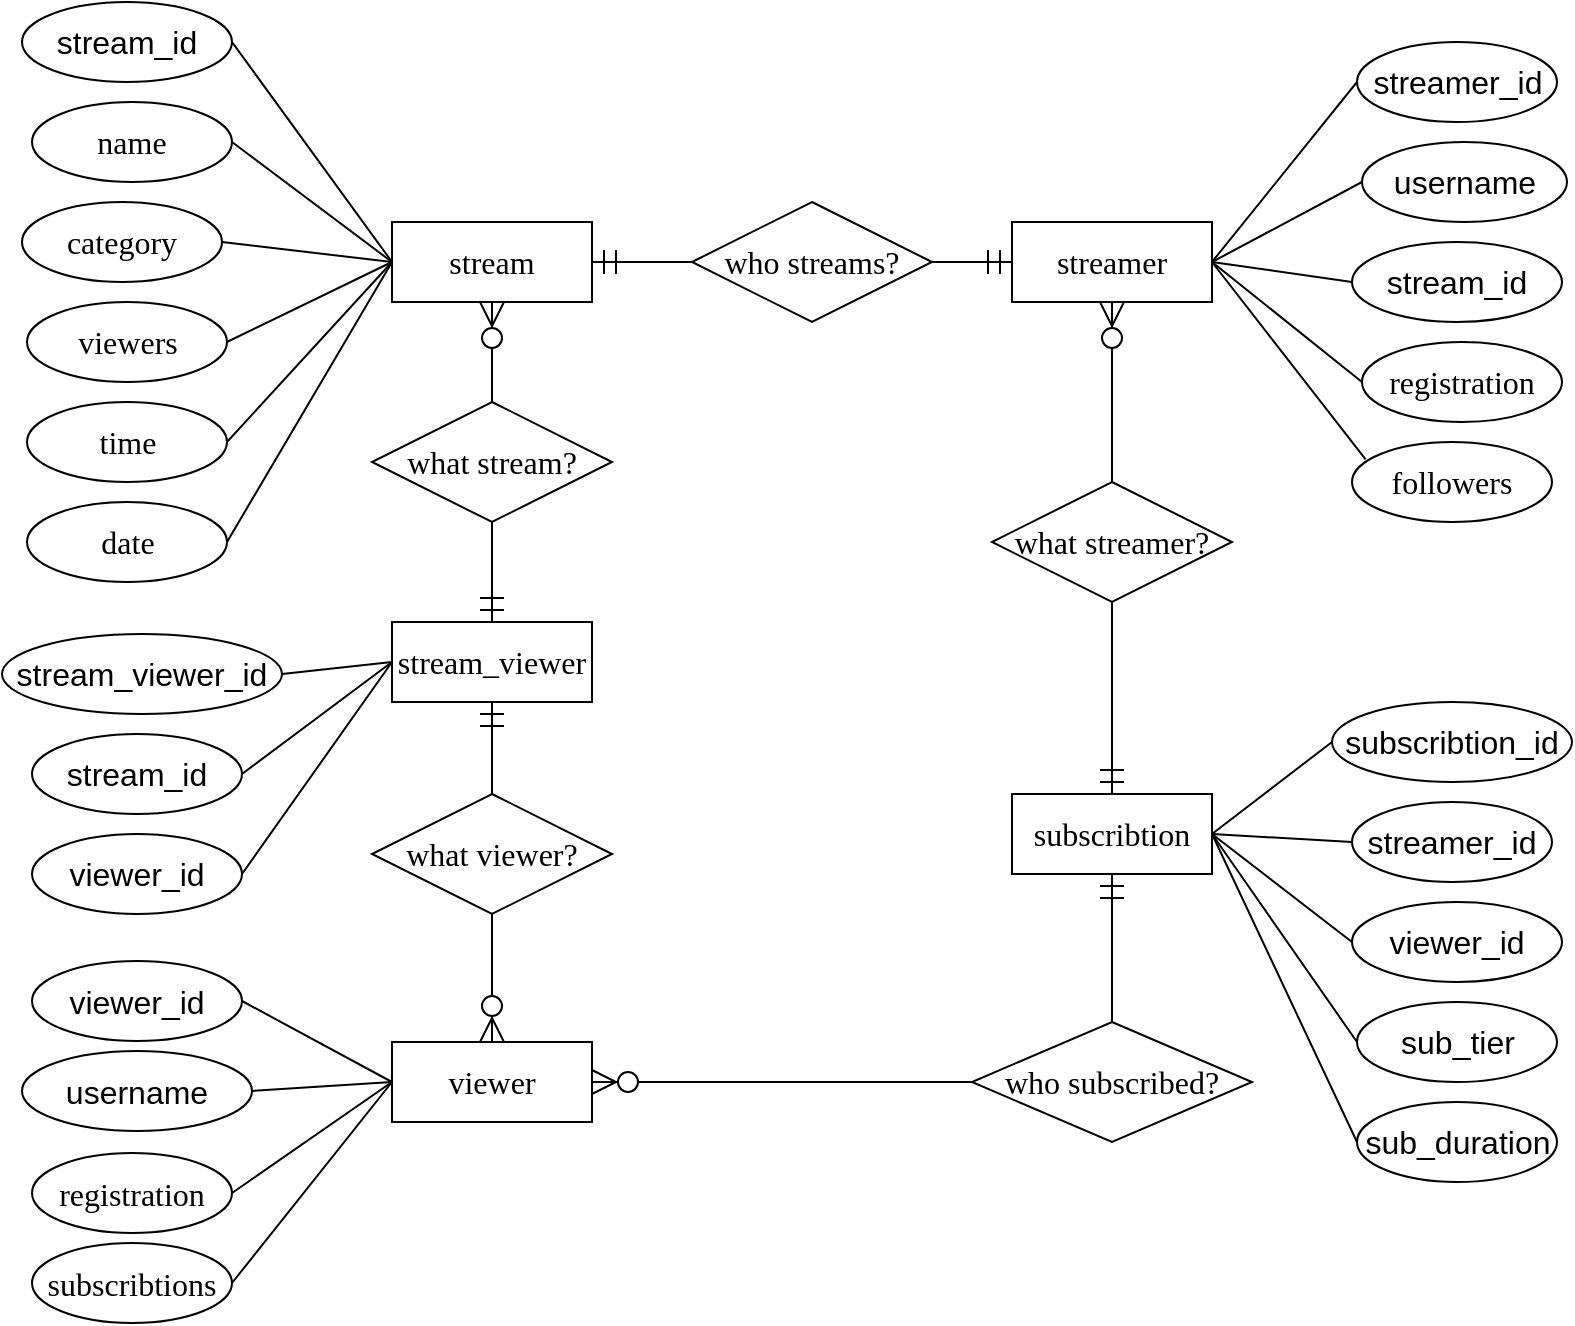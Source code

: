 <mxfile version="20.5.3" type="device"><diagram id="Pt6_5GZQ2nuK-pfj39If" name="Страница 1"><mxGraphModel dx="1553" dy="607" grid="1" gridSize="10" guides="1" tooltips="1" connect="1" arrows="1" fold="1" page="1" pageScale="1" pageWidth="1169" pageHeight="827" background="none" math="0" shadow="0"><root><mxCell id="0"/><mxCell id="1" parent="0"/><mxCell id="_CJGgJj8T17AL5LsNhGG-15" value="" style="endArrow=none;html=1;rounded=0;fontFamily=Times New Roman;fontSize=16;elbow=vertical;entryX=1;entryY=0.5;entryDx=0;entryDy=0;exitX=0;exitY=0.5;exitDx=0;exitDy=0;" parent="1" source="ww9ZiRQU5SnfR2hps5J--11" target="_CJGgJj8T17AL5LsNhGG-58" edge="1"><mxGeometry width="50" height="50" relative="1" as="geometry"><mxPoint x="690" y="40" as="sourcePoint"/><mxPoint x="670" y="110" as="targetPoint"/></mxGeometry></mxCell><mxCell id="_CJGgJj8T17AL5LsNhGG-16" value="" style="endArrow=none;html=1;rounded=0;fontFamily=Times New Roman;fontSize=16;elbow=vertical;entryX=1;entryY=0.5;entryDx=0;entryDy=0;exitX=0;exitY=0.5;exitDx=0;exitDy=0;" parent="1" source="ww9ZiRQU5SnfR2hps5J--10" target="_CJGgJj8T17AL5LsNhGG-58" edge="1"><mxGeometry width="50" height="50" relative="1" as="geometry"><mxPoint x="600" y="40" as="sourcePoint"/><mxPoint x="654" y="140" as="targetPoint"/></mxGeometry></mxCell><mxCell id="_CJGgJj8T17AL5LsNhGG-17" value="" style="endArrow=none;html=1;rounded=0;fontFamily=Times New Roman;fontSize=16;elbow=vertical;exitX=0;exitY=0.5;exitDx=0;exitDy=0;entryX=1;entryY=0.5;entryDx=0;entryDy=0;" parent="1" source="_CJGgJj8T17AL5LsNhGG-65" target="_CJGgJj8T17AL5LsNhGG-58" edge="1"><mxGeometry width="50" height="50" relative="1" as="geometry"><mxPoint x="280.0" y="60" as="sourcePoint"/><mxPoint x="620" y="170" as="targetPoint"/></mxGeometry></mxCell><mxCell id="_CJGgJj8T17AL5LsNhGG-19" value="" style="endArrow=none;html=1;rounded=0;fontFamily=Times New Roman;fontSize=16;elbow=vertical;exitX=0.068;exitY=0.218;exitDx=0;exitDy=0;entryX=1;entryY=0.5;entryDx=0;entryDy=0;exitPerimeter=0;" parent="1" source="_CJGgJj8T17AL5LsNhGG-66" target="_CJGgJj8T17AL5LsNhGG-58" edge="1"><mxGeometry width="50" height="50" relative="1" as="geometry"><mxPoint x="280.0" y="110" as="sourcePoint"/><mxPoint x="640" y="230" as="targetPoint"/></mxGeometry></mxCell><mxCell id="_CJGgJj8T17AL5LsNhGG-27" value="" style="endArrow=none;html=1;rounded=0;fontFamily=Times New Roman;fontSize=16;elbow=vertical;exitX=0;exitY=0.5;exitDx=0;exitDy=0;entryX=1;entryY=0.5;entryDx=0;entryDy=0;" parent="1" source="_CJGgJj8T17AL5LsNhGG-59" target="ww9ZiRQU5SnfR2hps5J--7" edge="1"><mxGeometry width="50" height="50" relative="1" as="geometry"><mxPoint x="220" y="130" as="sourcePoint"/><mxPoint x="240" y="60" as="targetPoint"/></mxGeometry></mxCell><mxCell id="_CJGgJj8T17AL5LsNhGG-28" value="" style="endArrow=none;html=1;rounded=0;fontFamily=Times New Roman;fontSize=16;elbow=vertical;entryX=1;entryY=0.5;entryDx=0;entryDy=0;exitX=0;exitY=0.5;exitDx=0;exitDy=0;" parent="1" source="_CJGgJj8T17AL5LsNhGG-59" target="_CJGgJj8T17AL5LsNhGG-69" edge="1"><mxGeometry width="50" height="50" relative="1" as="geometry"><mxPoint x="220" y="130" as="sourcePoint"/><mxPoint x="360.0" y="80" as="targetPoint"/></mxGeometry></mxCell><mxCell id="_CJGgJj8T17AL5LsNhGG-30" value="" style="endArrow=none;html=1;rounded=0;fontFamily=Times New Roman;fontSize=16;elbow=vertical;entryX=1;entryY=0.5;entryDx=0;entryDy=0;exitX=0;exitY=0.5;exitDx=0;exitDy=0;" parent="1" source="_CJGgJj8T17AL5LsNhGG-59" target="_CJGgJj8T17AL5LsNhGG-72" edge="1"><mxGeometry width="50" height="50" relative="1" as="geometry"><mxPoint x="220" y="130" as="sourcePoint"/><mxPoint x="360.0" y="180" as="targetPoint"/></mxGeometry></mxCell><mxCell id="_CJGgJj8T17AL5LsNhGG-31" value="" style="endArrow=none;html=1;rounded=0;fontFamily=Times New Roman;fontSize=16;elbow=vertical;entryX=1;entryY=0.5;entryDx=0;entryDy=0;exitX=0;exitY=0.5;exitDx=0;exitDy=0;" parent="1" source="_CJGgJj8T17AL5LsNhGG-59" target="_CJGgJj8T17AL5LsNhGG-71" edge="1"><mxGeometry width="50" height="50" relative="1" as="geometry"><mxPoint x="220" y="130" as="sourcePoint"/><mxPoint x="360.0" y="230" as="targetPoint"/></mxGeometry></mxCell><mxCell id="_CJGgJj8T17AL5LsNhGG-32" value="" style="endArrow=none;html=1;rounded=0;fontFamily=Times New Roman;fontSize=16;elbow=vertical;entryX=1;entryY=0.5;entryDx=0;entryDy=0;exitX=0;exitY=0.5;exitDx=0;exitDy=0;" parent="1" source="_CJGgJj8T17AL5LsNhGG-59" target="_CJGgJj8T17AL5LsNhGG-73" edge="1"><mxGeometry width="50" height="50" relative="1" as="geometry"><mxPoint x="220" y="130" as="sourcePoint"/><mxPoint x="360" y="275" as="targetPoint"/></mxGeometry></mxCell><mxCell id="_CJGgJj8T17AL5LsNhGG-38" value="" style="endArrow=none;html=1;rounded=0;fontFamily=Times New Roman;fontSize=16;elbow=vertical;exitX=0;exitY=0.5;exitDx=0;exitDy=0;entryX=1;entryY=0.5;entryDx=0;entryDy=0;" parent="1" source="_CJGgJj8T17AL5LsNhGG-61" target="ww9ZiRQU5SnfR2hps5J--8" edge="1"><mxGeometry width="50" height="50" relative="1" as="geometry"><mxPoint x="-172.5" y="410" as="sourcePoint"/><mxPoint x="190" y="500" as="targetPoint"/></mxGeometry></mxCell><mxCell id="_CJGgJj8T17AL5LsNhGG-40" value="" style="endArrow=none;html=1;rounded=0;fontFamily=Times New Roman;fontSize=16;elbow=vertical;entryX=1;entryY=0.5;entryDx=0;entryDy=0;exitX=0;exitY=0.5;exitDx=0;exitDy=0;" parent="1" source="_CJGgJj8T17AL5LsNhGG-61" target="ww9ZiRQU5SnfR2hps5J--9" edge="1"><mxGeometry width="50" height="50" relative="1" as="geometry"><mxPoint x="87.5" y="360" as="sourcePoint"/><mxPoint x="-42.5" y="325" as="targetPoint"/></mxGeometry></mxCell><mxCell id="_CJGgJj8T17AL5LsNhGG-41" value="" style="endArrow=none;html=1;rounded=0;fontFamily=Times New Roman;fontSize=16;elbow=vertical;exitX=1;exitY=0.5;exitDx=0;exitDy=0;entryX=0;entryY=0.5;entryDx=0;entryDy=0;" parent="1" source="_CJGgJj8T17AL5LsNhGG-85" target="_CJGgJj8T17AL5LsNhGG-61" edge="1"><mxGeometry width="50" height="50" relative="1" as="geometry"><mxPoint x="43.5" y="590.0" as="sourcePoint"/><mxPoint x="237.5" y="630" as="targetPoint"/></mxGeometry></mxCell><mxCell id="_CJGgJj8T17AL5LsNhGG-58" value="streamer" style="whiteSpace=wrap;html=1;align=center;fontFamily=Times New Roman;fontSize=16;fillColor=default;" parent="1" vertex="1"><mxGeometry x="530" y="150" width="100" height="40" as="geometry"/></mxCell><mxCell id="_CJGgJj8T17AL5LsNhGG-59" value="stream" style="whiteSpace=wrap;html=1;align=center;fontFamily=Times New Roman;fontSize=16;fillColor=default;" parent="1" vertex="1"><mxGeometry x="220" y="150" width="100" height="40" as="geometry"/></mxCell><mxCell id="_CJGgJj8T17AL5LsNhGG-61" value="viewer" style="whiteSpace=wrap;html=1;align=center;fontFamily=Times New Roman;fontSize=16;fillColor=default;" parent="1" vertex="1"><mxGeometry x="220" y="560" width="100" height="40" as="geometry"/></mxCell><mxCell id="_CJGgJj8T17AL5LsNhGG-65" value="registration" style="ellipse;whiteSpace=wrap;html=1;align=center;fontFamily=Times New Roman;fontSize=16;fillColor=default;" parent="1" vertex="1"><mxGeometry x="705" y="210" width="100" height="40" as="geometry"/></mxCell><mxCell id="_CJGgJj8T17AL5LsNhGG-66" value="followers" style="ellipse;whiteSpace=wrap;html=1;align=center;fontFamily=Times New Roman;fontSize=16;fillColor=default;" parent="1" vertex="1"><mxGeometry x="700" y="260" width="100" height="40" as="geometry"/></mxCell><mxCell id="_CJGgJj8T17AL5LsNhGG-69" value="name" style="ellipse;whiteSpace=wrap;html=1;align=center;fontFamily=Times New Roman;fontSize=16;fillColor=default;" parent="1" vertex="1"><mxGeometry x="40" y="90" width="100" height="40" as="geometry"/></mxCell><mxCell id="_CJGgJj8T17AL5LsNhGG-71" value="time" style="ellipse;whiteSpace=wrap;html=1;align=center;fontFamily=Times New Roman;fontSize=16;fillColor=default;" parent="1" vertex="1"><mxGeometry x="37.5" y="240" width="100" height="40" as="geometry"/></mxCell><mxCell id="_CJGgJj8T17AL5LsNhGG-72" value="viewers" style="ellipse;whiteSpace=wrap;html=1;align=center;fontFamily=Times New Roman;fontSize=16;fillColor=default;" parent="1" vertex="1"><mxGeometry x="37.5" y="190" width="100" height="40" as="geometry"/></mxCell><mxCell id="_CJGgJj8T17AL5LsNhGG-73" value="date" style="ellipse;whiteSpace=wrap;html=1;align=center;fontFamily=Times New Roman;fontSize=16;fillColor=default;" parent="1" vertex="1"><mxGeometry x="37.5" y="290" width="100" height="40" as="geometry"/></mxCell><mxCell id="_CJGgJj8T17AL5LsNhGG-84" value="subscribtions" style="ellipse;whiteSpace=wrap;html=1;align=center;fontFamily=Times New Roman;fontSize=16;fillColor=default;" parent="1" vertex="1"><mxGeometry x="40" y="660.5" width="100" height="40" as="geometry"/></mxCell><mxCell id="_CJGgJj8T17AL5LsNhGG-85" value="registration" style="ellipse;whiteSpace=wrap;html=1;align=center;fontFamily=Times New Roman;fontSize=16;fillColor=default;" parent="1" vertex="1"><mxGeometry x="40" y="615.5" width="100" height="40" as="geometry"/></mxCell><mxCell id="_CJGgJj8T17AL5LsNhGG-88" value="who streams?" style="shape=rhombus;perimeter=rhombusPerimeter;whiteSpace=wrap;html=1;align=center;fontFamily=Times New Roman;fontSize=16;fillColor=default;" parent="1" vertex="1"><mxGeometry x="370" y="140" width="120" height="60" as="geometry"/></mxCell><mxCell id="YLVkYiZ7L7eh6CUHWmmn-12" value="" style="fontSize=16;html=1;endArrow=ERzeroToMany;endFill=1;rounded=0;strokeWidth=1;endSize=10;entryX=0.5;entryY=1;entryDx=0;entryDy=0;exitX=0.5;exitY=0;exitDx=0;exitDy=0;fontFamily=Times New Roman;" parent="1" source="p2rYPXByEoHl2JOmk0xk-30" target="_CJGgJj8T17AL5LsNhGG-58" edge="1"><mxGeometry width="100" height="100" relative="1" as="geometry"><mxPoint x="580" y="260" as="sourcePoint"/><mxPoint x="693.5" y="414" as="targetPoint"/></mxGeometry></mxCell><mxCell id="YLVkYiZ7L7eh6CUHWmmn-16" value="" style="edgeStyle=entityRelationEdgeStyle;fontSize=16;html=1;endArrow=ERmandOne;rounded=0;strokeWidth=1;endSize=10;entryX=0;entryY=0.5;entryDx=0;entryDy=0;exitX=1;exitY=0.5;exitDx=0;exitDy=0;fontFamily=Times New Roman;" parent="1" source="_CJGgJj8T17AL5LsNhGG-88" target="_CJGgJj8T17AL5LsNhGG-58" edge="1"><mxGeometry width="100" height="100" relative="1" as="geometry"><mxPoint x="370" y="370" as="sourcePoint"/><mxPoint x="470" y="270" as="targetPoint"/></mxGeometry></mxCell><mxCell id="YLVkYiZ7L7eh6CUHWmmn-17" value="" style="edgeStyle=entityRelationEdgeStyle;fontSize=16;html=1;endArrow=ERmandOne;rounded=0;strokeWidth=1;endSize=10;entryX=1;entryY=0.5;entryDx=0;entryDy=0;exitX=0;exitY=0.5;exitDx=0;exitDy=0;fontFamily=Times New Roman;" parent="1" source="_CJGgJj8T17AL5LsNhGG-88" target="_CJGgJj8T17AL5LsNhGG-59" edge="1"><mxGeometry width="100" height="100" relative="1" as="geometry"><mxPoint x="370" y="250" as="sourcePoint"/><mxPoint x="390" y="270" as="targetPoint"/></mxGeometry></mxCell><mxCell id="ww9ZiRQU5SnfR2hps5J--7" value="stream_id" style="ellipse;whiteSpace=wrap;html=1;align=center;fontSize=16;" parent="1" vertex="1"><mxGeometry x="35" y="40" width="105" height="40" as="geometry"/></mxCell><mxCell id="ww9ZiRQU5SnfR2hps5J--8" value="viewer_id" style="ellipse;whiteSpace=wrap;html=1;align=center;fontSize=16;" parent="1" vertex="1"><mxGeometry x="40" y="519.5" width="105" height="40" as="geometry"/></mxCell><mxCell id="ww9ZiRQU5SnfR2hps5J--9" value="username" style="ellipse;whiteSpace=wrap;html=1;align=center;fontSize=16;" parent="1" vertex="1"><mxGeometry x="35" y="564.5" width="115" height="40" as="geometry"/></mxCell><mxCell id="ww9ZiRQU5SnfR2hps5J--10" value="username" style="ellipse;whiteSpace=wrap;html=1;align=center;fontSize=16;" parent="1" vertex="1"><mxGeometry x="705" y="110" width="102.5" height="40" as="geometry"/></mxCell><mxCell id="ww9ZiRQU5SnfR2hps5J--11" value="streamer_id" style="ellipse;whiteSpace=wrap;html=1;align=center;fontSize=16;" parent="1" vertex="1"><mxGeometry x="702.5" y="60" width="100" height="40" as="geometry"/></mxCell><mxCell id="RE8-Ccl7JYHWGB4JQRQj-1" value="" style="endArrow=none;html=1;rounded=0;fontFamily=Times New Roman;fontSize=16;elbow=vertical;exitX=1;exitY=0.5;exitDx=0;exitDy=0;entryX=0;entryY=0.5;entryDx=0;entryDy=0;" parent="1" source="_CJGgJj8T17AL5LsNhGG-84" target="_CJGgJj8T17AL5LsNhGG-61" edge="1"><mxGeometry width="50" height="50" relative="1" as="geometry"><mxPoint x="40" y="475" as="sourcePoint"/><mxPoint x="422.5" y="455" as="targetPoint"/></mxGeometry></mxCell><mxCell id="p2rYPXByEoHl2JOmk0xk-1" value="" style="fontSize=16;html=1;endArrow=ERzeroToMany;endFill=1;rounded=0;strokeWidth=1;endSize=10;entryX=0.5;entryY=1;entryDx=0;entryDy=0;fontFamily=Times New Roman;exitX=0.5;exitY=0;exitDx=0;exitDy=0;" parent="1" source="p2rYPXByEoHl2JOmk0xk-22" target="_CJGgJj8T17AL5LsNhGG-59" edge="1"><mxGeometry width="100" height="100" relative="1" as="geometry"><mxPoint x="270" y="260" as="sourcePoint"/><mxPoint x="340" y="240" as="targetPoint"/></mxGeometry></mxCell><mxCell id="p2rYPXByEoHl2JOmk0xk-2" value="stream_id" style="ellipse;whiteSpace=wrap;html=1;align=center;fontSize=16;" parent="1" vertex="1"><mxGeometry x="700" y="160" width="105" height="40" as="geometry"/></mxCell><mxCell id="p2rYPXByEoHl2JOmk0xk-3" value="" style="endArrow=none;html=1;rounded=0;fontFamily=Times New Roman;fontSize=16;elbow=vertical;entryX=1;entryY=0.5;entryDx=0;entryDy=0;exitX=0;exitY=0.5;exitDx=0;exitDy=0;" parent="1" source="p2rYPXByEoHl2JOmk0xk-2" target="_CJGgJj8T17AL5LsNhGG-58" edge="1"><mxGeometry width="50" height="50" relative="1" as="geometry"><mxPoint x="755.535" y="52" as="sourcePoint"/><mxPoint x="640" y="180" as="targetPoint"/></mxGeometry></mxCell><mxCell id="p2rYPXByEoHl2JOmk0xk-4" value="subscribtion" style="whiteSpace=wrap;html=1;align=center;fontFamily=Times New Roman;fontSize=16;fillColor=default;" parent="1" vertex="1"><mxGeometry x="530" y="436" width="100" height="40" as="geometry"/></mxCell><mxCell id="p2rYPXByEoHl2JOmk0xk-5" value="subscribtion_id" style="ellipse;whiteSpace=wrap;html=1;align=center;fontSize=16;" parent="1" vertex="1"><mxGeometry x="690" y="390" width="120" height="40" as="geometry"/></mxCell><mxCell id="p2rYPXByEoHl2JOmk0xk-6" value="streamer_id" style="ellipse;whiteSpace=wrap;html=1;align=center;fontSize=16;" parent="1" vertex="1"><mxGeometry x="700" y="440" width="100" height="40" as="geometry"/></mxCell><mxCell id="p2rYPXByEoHl2JOmk0xk-7" value="viewer_id" style="ellipse;whiteSpace=wrap;html=1;align=center;fontSize=16;" parent="1" vertex="1"><mxGeometry x="700" y="490" width="105" height="40" as="geometry"/></mxCell><mxCell id="p2rYPXByEoHl2JOmk0xk-8" value="sub_tier" style="ellipse;whiteSpace=wrap;html=1;align=center;fontSize=16;" parent="1" vertex="1"><mxGeometry x="702.5" y="540" width="100" height="40" as="geometry"/></mxCell><mxCell id="p2rYPXByEoHl2JOmk0xk-9" value="sub_duration" style="ellipse;whiteSpace=wrap;html=1;align=center;fontSize=16;" parent="1" vertex="1"><mxGeometry x="702.5" y="590" width="100" height="40" as="geometry"/></mxCell><mxCell id="p2rYPXByEoHl2JOmk0xk-10" value="" style="endArrow=none;html=1;rounded=0;fontFamily=Times New Roman;fontSize=16;elbow=vertical;entryX=0;entryY=0.5;entryDx=0;entryDy=0;exitX=1;exitY=0.5;exitDx=0;exitDy=0;" parent="1" source="p2rYPXByEoHl2JOmk0xk-4" target="p2rYPXByEoHl2JOmk0xk-5" edge="1"><mxGeometry width="50" height="50" relative="1" as="geometry"><mxPoint x="570" y="506" as="sourcePoint"/><mxPoint x="667.475" y="474" as="targetPoint"/></mxGeometry></mxCell><mxCell id="p2rYPXByEoHl2JOmk0xk-11" value="" style="endArrow=none;html=1;rounded=0;fontFamily=Times New Roman;fontSize=16;elbow=vertical;entryX=0;entryY=0.5;entryDx=0;entryDy=0;exitX=1;exitY=0.5;exitDx=0;exitDy=0;" parent="1" source="p2rYPXByEoHl2JOmk0xk-4" target="p2rYPXByEoHl2JOmk0xk-6" edge="1"><mxGeometry width="50" height="50" relative="1" as="geometry"><mxPoint x="620" y="370" as="sourcePoint"/><mxPoint x="710" y="300" as="targetPoint"/></mxGeometry></mxCell><mxCell id="p2rYPXByEoHl2JOmk0xk-12" value="" style="endArrow=none;html=1;rounded=0;fontFamily=Times New Roman;fontSize=16;elbow=vertical;entryX=0;entryY=0.5;entryDx=0;entryDy=0;exitX=1;exitY=0.5;exitDx=0;exitDy=0;" parent="1" source="p2rYPXByEoHl2JOmk0xk-4" target="p2rYPXByEoHl2JOmk0xk-7" edge="1"><mxGeometry width="50" height="50" relative="1" as="geometry"><mxPoint x="600" y="420" as="sourcePoint"/><mxPoint x="690" y="400" as="targetPoint"/></mxGeometry></mxCell><mxCell id="p2rYPXByEoHl2JOmk0xk-13" value="" style="endArrow=none;html=1;rounded=0;fontFamily=Times New Roman;fontSize=16;elbow=vertical;entryX=0;entryY=0.5;entryDx=0;entryDy=0;exitX=1;exitY=0.5;exitDx=0;exitDy=0;" parent="1" source="p2rYPXByEoHl2JOmk0xk-4" target="p2rYPXByEoHl2JOmk0xk-8" edge="1"><mxGeometry width="50" height="50" relative="1" as="geometry"><mxPoint x="620" y="370" as="sourcePoint"/><mxPoint x="710" y="400" as="targetPoint"/></mxGeometry></mxCell><mxCell id="p2rYPXByEoHl2JOmk0xk-14" value="" style="endArrow=none;html=1;rounded=0;fontFamily=Times New Roman;fontSize=16;elbow=vertical;entryX=0;entryY=0.5;entryDx=0;entryDy=0;exitX=1;exitY=0.5;exitDx=0;exitDy=0;" parent="1" source="p2rYPXByEoHl2JOmk0xk-4" target="p2rYPXByEoHl2JOmk0xk-9" edge="1"><mxGeometry width="50" height="50" relative="1" as="geometry"><mxPoint x="620" y="370" as="sourcePoint"/><mxPoint x="712.5" y="450" as="targetPoint"/></mxGeometry></mxCell><mxCell id="p2rYPXByEoHl2JOmk0xk-15" value="stream_viewer" style="whiteSpace=wrap;html=1;align=center;fontFamily=Times New Roman;fontSize=16;fillColor=default;" parent="1" vertex="1"><mxGeometry x="220" y="350" width="100" height="40" as="geometry"/></mxCell><mxCell id="p2rYPXByEoHl2JOmk0xk-16" value="stream_viewer_id" style="ellipse;whiteSpace=wrap;html=1;align=center;fontSize=16;" parent="1" vertex="1"><mxGeometry x="25" y="356" width="140" height="40" as="geometry"/></mxCell><mxCell id="p2rYPXByEoHl2JOmk0xk-17" value="stream_id" style="ellipse;whiteSpace=wrap;html=1;align=center;fontSize=16;" parent="1" vertex="1"><mxGeometry x="40" y="406" width="105" height="40" as="geometry"/></mxCell><mxCell id="p2rYPXByEoHl2JOmk0xk-18" value="viewer_id" style="ellipse;whiteSpace=wrap;html=1;align=center;fontSize=16;" parent="1" vertex="1"><mxGeometry x="40" y="456" width="105" height="40" as="geometry"/></mxCell><mxCell id="p2rYPXByEoHl2JOmk0xk-19" value="" style="endArrow=none;html=1;rounded=0;fontFamily=Times New Roman;fontSize=16;elbow=vertical;entryX=1;entryY=0.5;entryDx=0;entryDy=0;exitX=0;exitY=0.5;exitDx=0;exitDy=0;" parent="1" source="p2rYPXByEoHl2JOmk0xk-15" target="p2rYPXByEoHl2JOmk0xk-16" edge="1"><mxGeometry width="50" height="50" relative="1" as="geometry"><mxPoint x="580" y="370" as="sourcePoint"/><mxPoint x="660" y="260" as="targetPoint"/></mxGeometry></mxCell><mxCell id="p2rYPXByEoHl2JOmk0xk-20" value="" style="endArrow=none;html=1;rounded=0;fontFamily=Times New Roman;fontSize=16;elbow=vertical;entryX=1;entryY=0.5;entryDx=0;entryDy=0;exitX=0;exitY=0.5;exitDx=0;exitDy=0;" parent="1" source="p2rYPXByEoHl2JOmk0xk-15" target="p2rYPXByEoHl2JOmk0xk-17" edge="1"><mxGeometry width="50" height="50" relative="1" as="geometry"><mxPoint x="230" y="430" as="sourcePoint"/><mxPoint x="175" y="360" as="targetPoint"/></mxGeometry></mxCell><mxCell id="p2rYPXByEoHl2JOmk0xk-21" value="" style="endArrow=none;html=1;rounded=0;fontFamily=Times New Roman;fontSize=16;elbow=vertical;entryX=1;entryY=0.5;entryDx=0;entryDy=0;exitX=0;exitY=0.5;exitDx=0;exitDy=0;" parent="1" source="p2rYPXByEoHl2JOmk0xk-15" target="p2rYPXByEoHl2JOmk0xk-18" edge="1"><mxGeometry width="50" height="50" relative="1" as="geometry"><mxPoint x="210" y="430" as="sourcePoint"/><mxPoint x="165" y="440" as="targetPoint"/></mxGeometry></mxCell><mxCell id="p2rYPXByEoHl2JOmk0xk-22" value="what stream?" style="shape=rhombus;perimeter=rhombusPerimeter;whiteSpace=wrap;html=1;align=center;fontFamily=Times New Roman;fontSize=16;fillColor=default;" parent="1" vertex="1"><mxGeometry x="210" y="240" width="120" height="60" as="geometry"/></mxCell><mxCell id="p2rYPXByEoHl2JOmk0xk-28" value="what viewer?" style="shape=rhombus;perimeter=rhombusPerimeter;whiteSpace=wrap;html=1;align=center;fontFamily=Times New Roman;fontSize=16;fillColor=default;" parent="1" vertex="1"><mxGeometry x="210" y="436" width="120" height="60" as="geometry"/></mxCell><mxCell id="p2rYPXByEoHl2JOmk0xk-29" value="who subscribed?" style="shape=rhombus;perimeter=rhombusPerimeter;whiteSpace=wrap;html=1;align=center;fontFamily=Times New Roman;fontSize=16;fillColor=default;" parent="1" vertex="1"><mxGeometry x="510" y="550" width="140" height="60" as="geometry"/></mxCell><mxCell id="p2rYPXByEoHl2JOmk0xk-30" value="what streamer?" style="shape=rhombus;perimeter=rhombusPerimeter;whiteSpace=wrap;html=1;align=center;fontFamily=Times New Roman;fontSize=16;fillColor=default;" parent="1" vertex="1"><mxGeometry x="520" y="280" width="120" height="60" as="geometry"/></mxCell><mxCell id="p2rYPXByEoHl2JOmk0xk-31" value="" style="fontSize=16;html=1;endArrow=ERzeroToMany;endFill=1;rounded=0;strokeWidth=1;endSize=10;entryX=1;entryY=0.5;entryDx=0;entryDy=0;exitX=0;exitY=0.5;exitDx=0;exitDy=0;fontFamily=Times New Roman;" parent="1" source="p2rYPXByEoHl2JOmk0xk-29" target="_CJGgJj8T17AL5LsNhGG-61" edge="1"><mxGeometry width="100" height="100" relative="1" as="geometry"><mxPoint x="510" y="555" as="sourcePoint"/><mxPoint x="510" y="485" as="targetPoint"/></mxGeometry></mxCell><mxCell id="p2rYPXByEoHl2JOmk0xk-32" value="" style="fontSize=16;html=1;endArrow=ERzeroToMany;endFill=1;rounded=0;strokeWidth=1;endSize=10;entryX=0.5;entryY=0;entryDx=0;entryDy=0;exitX=0.5;exitY=1;exitDx=0;exitDy=0;fontFamily=Times New Roman;" parent="1" source="p2rYPXByEoHl2JOmk0xk-28" target="_CJGgJj8T17AL5LsNhGG-61" edge="1"><mxGeometry width="100" height="100" relative="1" as="geometry"><mxPoint x="510" y="590" as="sourcePoint"/><mxPoint x="330" y="590" as="targetPoint"/></mxGeometry></mxCell><mxCell id="p2rYPXByEoHl2JOmk0xk-39" value="" style="fontSize=12;html=1;endArrow=ERmandOne;rounded=0;endSize=10;exitX=0.5;exitY=0;exitDx=0;exitDy=0;entryX=0.5;entryY=1;entryDx=0;entryDy=0;" parent="1" source="p2rYPXByEoHl2JOmk0xk-28" target="p2rYPXByEoHl2JOmk0xk-15" edge="1"><mxGeometry width="100" height="100" relative="1" as="geometry"><mxPoint x="390" y="430" as="sourcePoint"/><mxPoint x="490" y="330" as="targetPoint"/></mxGeometry></mxCell><mxCell id="p2rYPXByEoHl2JOmk0xk-40" value="" style="fontSize=12;html=1;endArrow=ERmandOne;rounded=0;endSize=10;entryX=0.5;entryY=0;entryDx=0;entryDy=0;exitX=0.5;exitY=1;exitDx=0;exitDy=0;" parent="1" source="p2rYPXByEoHl2JOmk0xk-30" target="p2rYPXByEoHl2JOmk0xk-4" edge="1"><mxGeometry width="100" height="100" relative="1" as="geometry"><mxPoint x="350" y="330" as="sourcePoint"/><mxPoint x="520" y="350" as="targetPoint"/></mxGeometry></mxCell><mxCell id="p2rYPXByEoHl2JOmk0xk-41" value="" style="fontSize=12;html=1;endArrow=ERmandOne;rounded=0;endSize=10;entryX=0.5;entryY=0;entryDx=0;entryDy=0;exitX=0.5;exitY=1;exitDx=0;exitDy=0;" parent="1" source="p2rYPXByEoHl2JOmk0xk-22" target="p2rYPXByEoHl2JOmk0xk-15" edge="1"><mxGeometry width="100" height="100" relative="1" as="geometry"><mxPoint x="495" y="506" as="sourcePoint"/><mxPoint x="595" y="406" as="targetPoint"/></mxGeometry></mxCell><mxCell id="p2rYPXByEoHl2JOmk0xk-42" value="" style="fontSize=12;html=1;endArrow=ERmandOne;rounded=0;endSize=10;entryX=0.5;entryY=1;entryDx=0;entryDy=0;exitX=0.5;exitY=0;exitDx=0;exitDy=0;" parent="1" source="p2rYPXByEoHl2JOmk0xk-29" target="p2rYPXByEoHl2JOmk0xk-4" edge="1"><mxGeometry width="100" height="100" relative="1" as="geometry"><mxPoint x="360" y="340" as="sourcePoint"/><mxPoint x="530" y="360" as="targetPoint"/></mxGeometry></mxCell><mxCell id="XMoZFaG6lSidUap1Tn0i-1" value="category" style="ellipse;whiteSpace=wrap;html=1;align=center;fontFamily=Times New Roman;fontSize=16;fillColor=default;" vertex="1" parent="1"><mxGeometry x="35" y="140" width="100" height="40" as="geometry"/></mxCell><mxCell id="XMoZFaG6lSidUap1Tn0i-2" value="" style="endArrow=none;html=1;rounded=0;fontFamily=Times New Roman;fontSize=16;elbow=vertical;entryX=1;entryY=0.5;entryDx=0;entryDy=0;exitX=0;exitY=0.5;exitDx=0;exitDy=0;" edge="1" parent="1" source="_CJGgJj8T17AL5LsNhGG-59" target="XMoZFaG6lSidUap1Tn0i-1"><mxGeometry width="50" height="50" relative="1" as="geometry"><mxPoint x="230" y="180" as="sourcePoint"/><mxPoint x="147.5" y="220" as="targetPoint"/></mxGeometry></mxCell></root></mxGraphModel></diagram></mxfile>